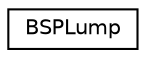 digraph "Graphical Class Hierarchy"
{
  edge [fontname="Helvetica",fontsize="10",labelfontname="Helvetica",labelfontsize="10"];
  node [fontname="Helvetica",fontsize="10",shape=record];
  rankdir="LR";
  Node1 [label="BSPLump",height=0.2,width=0.4,color="black", fillcolor="white", style="filled",URL="$struct_b_s_p_lump.html"];
}
